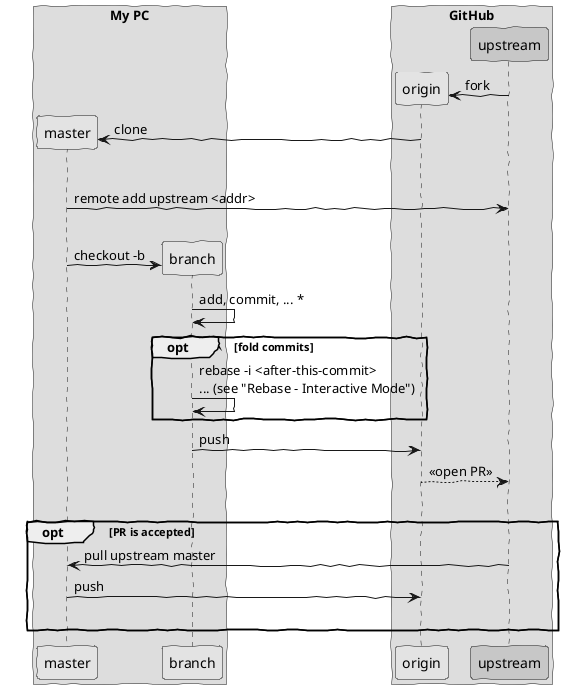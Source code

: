 @startuml
skinparam handwritten true
skinparam monochrome true
skinparam BoxPadding 32
skinparam dpi 96


box "My PC"
participant master
participant branch
end box
box "GitHub"
participant origin
participant upstream #c0c0ff
end box

create origin
upstream -> origin: fork
create master
origin -> master: clone
|||
master -> upstream: remote add upstream <addr>
|||
create branch
master -> branch : checkout -b
branch -> branch: add, commit, ... *
opt fold commits
    branch -> branch: rebase -i <after-this-commit>\n... (see "Rebase - Interactive Mode")
end
branch -> origin: push
origin --> upstream: <<open PR>>
|||
opt PR is accepted
    upstream -> master: pull upstream master
    master -> origin: push
|||
end
@enduml
